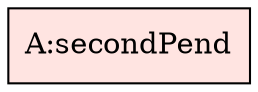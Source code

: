 digraph avsa {


	instance:twoDMotion	[shape=box, color=black, style=filled, fillcolor=mistyrose, label="A:twoDMotion"];
	instance:cartSys	[shape=box, color=black, style=filled, fillcolor=mistyrose, label="A:cartSys"];
	instance:cartSysR	[shape=box, color=black, style=filled, fillcolor=mistyrose, label="A:cartSysR"];
	instance:yAxisDir	[shape=box, color=black, style=filled, fillcolor=mistyrose, label="A:yAxisDir"];
	instance:startOrigin2x	[shape=box, color=black, style=filled, fillcolor=mistyrose, label="A:startOrigin2x"];
	instance:firstPend	[shape=box, color=black, style=filled, fillcolor=mistyrose, label="A:firstPend"];
	instance:secondPend	[shape=box, color=black, style=filled, fillcolor=mistyrose, label="A:secondPend"];

	subgraph A {
	rank="same"
	{instance:twoDMotion, instance:cartSys, instance:cartSysR, instance:yAxisDir, instance:startOrigin2x, instance:firstPend, instance:secondPend}
	}

}
